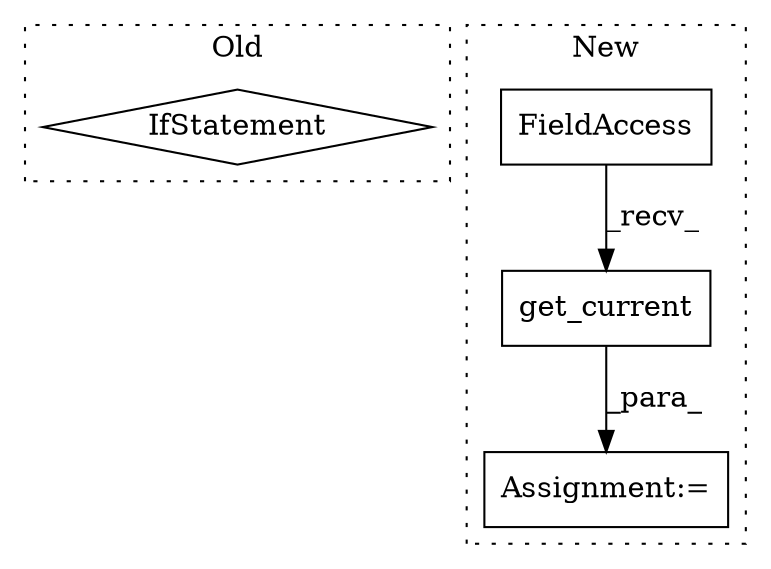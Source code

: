 digraph G {
subgraph cluster0 {
1 [label="IfStatement" a="25" s="1052,1087" l="4,2" shape="diamond"];
label = "Old";
style="dotted";
}
subgraph cluster1 {
2 [label="get_current" a="32" s="609" l="13" shape="box"];
3 [label="FieldAccess" a="22" s="596" l="12" shape="box"];
4 [label="Assignment:=" a="7" s="595" l="1" shape="box"];
label = "New";
style="dotted";
}
2 -> 4 [label="_para_"];
3 -> 2 [label="_recv_"];
}